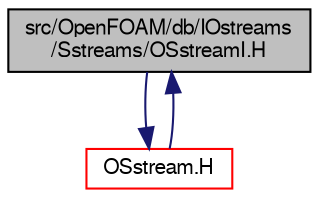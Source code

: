 digraph "src/OpenFOAM/db/IOstreams/Sstreams/OSstreamI.H"
{
  bgcolor="transparent";
  edge [fontname="FreeSans",fontsize="10",labelfontname="FreeSans",labelfontsize="10"];
  node [fontname="FreeSans",fontsize="10",shape=record];
  Node0 [label="src/OpenFOAM/db/IOstreams\l/Sstreams/OSstreamI.H",height=0.2,width=0.4,color="black", fillcolor="grey75", style="filled", fontcolor="black"];
  Node0 -> Node1 [color="midnightblue",fontsize="10",style="solid",fontname="FreeSans"];
  Node1 [label="OSstream.H",height=0.2,width=0.4,color="red",URL="$a09182.html"];
  Node1 -> Node0 [color="midnightblue",fontsize="10",style="solid",fontname="FreeSans"];
}
